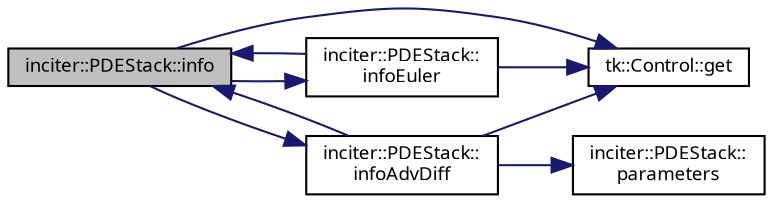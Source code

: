 digraph "inciter::PDEStack::info"
{
 // INTERACTIVE_SVG=YES
  bgcolor="transparent";
  edge [fontname="sans-serif",fontsize="9",labelfontname="sans-serif",labelfontsize="9"];
  node [fontname="sans-serif",fontsize="9",shape=record];
  rankdir="LR";
  Node1 [label="inciter::PDEStack::info",height=0.2,width=0.4,color="black", fillcolor="grey75", style="filled", fontcolor="black"];
  Node1 -> Node2 [color="midnightblue",fontsize="9",style="solid",fontname="sans-serif"];
  Node2 [label="tk::Control::get",height=0.2,width=0.4,color="black",URL="$classtk_1_1_control.html#a85c14acef1b9de96946fcf2ab7c08721",tooltip="Const-ref accessor to single element at 1st level. "];
  Node1 -> Node3 [color="midnightblue",fontsize="9",style="solid",fontname="sans-serif"];
  Node3 [label="inciter::PDEStack::\linfoAdvDiff",height=0.2,width=0.4,color="black",URL="$classinciter_1_1_p_d_e_stack.html#a0437ab55023bf51c886ba16979298c10",tooltip="Get information on the advection-diffusion PDE. "];
  Node3 -> Node1 [color="midnightblue",fontsize="9",style="solid",fontname="sans-serif"];
  Node3 -> Node2 [color="midnightblue",fontsize="9",style="solid",fontname="sans-serif"];
  Node3 -> Node4 [color="midnightblue",fontsize="9",style="solid",fontname="sans-serif"];
  Node4 [label="inciter::PDEStack::\lparameters",height=0.2,width=0.4,color="black",URL="$classinciter_1_1_p_d_e_stack.html#a97632a246ee4bc6897593ab5ab2c8ff4",tooltip="Convert and return values from vector as string. "];
  Node1 -> Node5 [color="midnightblue",fontsize="9",style="solid",fontname="sans-serif"];
  Node5 [label="inciter::PDEStack::\linfoEuler",height=0.2,width=0.4,color="black",URL="$classinciter_1_1_p_d_e_stack.html#a68a6203557a610ca832eccc602b06228",tooltip="Get information on the Euler PDE. "];
  Node5 -> Node1 [color="midnightblue",fontsize="9",style="solid",fontname="sans-serif"];
  Node5 -> Node2 [color="midnightblue",fontsize="9",style="solid",fontname="sans-serif"];
}
